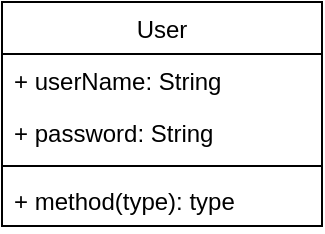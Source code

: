 <mxfile version="24.6.2" type="github">
  <diagram name="ページ1" id="J82WmbOzsomFr6jDAw59">
    <mxGraphModel dx="752" dy="458" grid="1" gridSize="10" guides="1" tooltips="1" connect="1" arrows="1" fold="1" page="1" pageScale="1" pageWidth="827" pageHeight="1169" math="0" shadow="0">
      <root>
        <mxCell id="0" />
        <mxCell id="1" parent="0" />
        <mxCell id="2SzVyAF_JUBZiLxPR9rY-7" value="&lt;span style=&quot;font-weight: 400;&quot;&gt;User&lt;/span&gt;" style="swimlane;fontStyle=1;align=center;verticalAlign=top;childLayout=stackLayout;horizontal=1;startSize=26;horizontalStack=0;resizeParent=1;resizeParentMax=0;resizeLast=0;collapsible=1;marginBottom=0;whiteSpace=wrap;html=1;" vertex="1" parent="1">
          <mxGeometry x="150" y="110" width="160" height="112" as="geometry" />
        </mxCell>
        <mxCell id="2SzVyAF_JUBZiLxPR9rY-8" value="+ userName: String" style="text;strokeColor=none;fillColor=none;align=left;verticalAlign=top;spacingLeft=4;spacingRight=4;overflow=hidden;rotatable=0;points=[[0,0.5],[1,0.5]];portConstraint=eastwest;whiteSpace=wrap;html=1;" vertex="1" parent="2SzVyAF_JUBZiLxPR9rY-7">
          <mxGeometry y="26" width="160" height="26" as="geometry" />
        </mxCell>
        <mxCell id="2SzVyAF_JUBZiLxPR9rY-11" value="+ password: String&amp;nbsp;" style="text;strokeColor=none;fillColor=none;align=left;verticalAlign=top;spacingLeft=4;spacingRight=4;overflow=hidden;rotatable=0;points=[[0,0.5],[1,0.5]];portConstraint=eastwest;whiteSpace=wrap;html=1;" vertex="1" parent="2SzVyAF_JUBZiLxPR9rY-7">
          <mxGeometry y="52" width="160" height="26" as="geometry" />
        </mxCell>
        <mxCell id="2SzVyAF_JUBZiLxPR9rY-9" value="" style="line;strokeWidth=1;fillColor=none;align=left;verticalAlign=middle;spacingTop=-1;spacingLeft=3;spacingRight=3;rotatable=0;labelPosition=right;points=[];portConstraint=eastwest;strokeColor=inherit;" vertex="1" parent="2SzVyAF_JUBZiLxPR9rY-7">
          <mxGeometry y="78" width="160" height="8" as="geometry" />
        </mxCell>
        <mxCell id="2SzVyAF_JUBZiLxPR9rY-10" value="+ method(type): type" style="text;strokeColor=none;fillColor=none;align=left;verticalAlign=top;spacingLeft=4;spacingRight=4;overflow=hidden;rotatable=0;points=[[0,0.5],[1,0.5]];portConstraint=eastwest;whiteSpace=wrap;html=1;" vertex="1" parent="2SzVyAF_JUBZiLxPR9rY-7">
          <mxGeometry y="86" width="160" height="26" as="geometry" />
        </mxCell>
      </root>
    </mxGraphModel>
  </diagram>
</mxfile>
